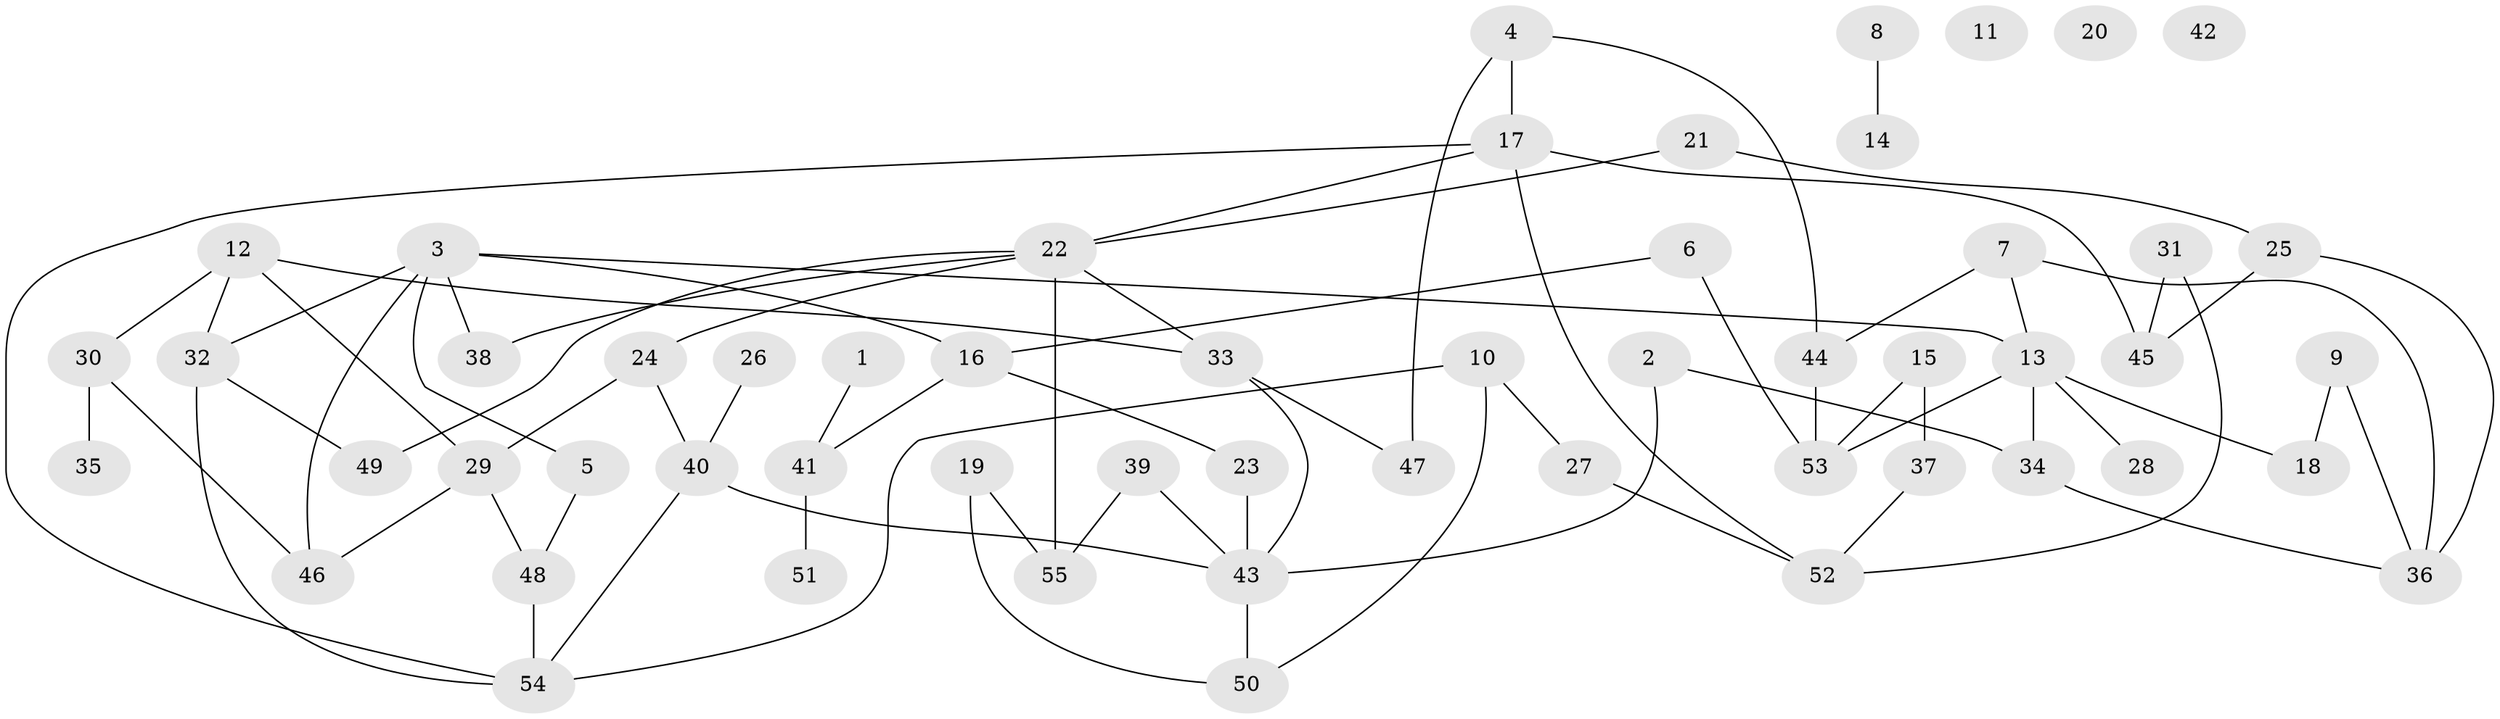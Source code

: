 // Generated by graph-tools (version 1.1) at 2025/00/03/09/25 03:00:55]
// undirected, 55 vertices, 76 edges
graph export_dot {
graph [start="1"]
  node [color=gray90,style=filled];
  1;
  2;
  3;
  4;
  5;
  6;
  7;
  8;
  9;
  10;
  11;
  12;
  13;
  14;
  15;
  16;
  17;
  18;
  19;
  20;
  21;
  22;
  23;
  24;
  25;
  26;
  27;
  28;
  29;
  30;
  31;
  32;
  33;
  34;
  35;
  36;
  37;
  38;
  39;
  40;
  41;
  42;
  43;
  44;
  45;
  46;
  47;
  48;
  49;
  50;
  51;
  52;
  53;
  54;
  55;
  1 -- 41;
  2 -- 34;
  2 -- 43;
  3 -- 5;
  3 -- 13;
  3 -- 16;
  3 -- 32;
  3 -- 38;
  3 -- 46;
  4 -- 17;
  4 -- 44;
  4 -- 47;
  5 -- 48;
  6 -- 16;
  6 -- 53;
  7 -- 13;
  7 -- 36;
  7 -- 44;
  8 -- 14;
  9 -- 18;
  9 -- 36;
  10 -- 27;
  10 -- 50;
  10 -- 54;
  12 -- 29;
  12 -- 30;
  12 -- 32;
  12 -- 33;
  13 -- 18;
  13 -- 28;
  13 -- 34;
  13 -- 53;
  15 -- 37;
  15 -- 53;
  16 -- 23;
  16 -- 41;
  17 -- 22;
  17 -- 45;
  17 -- 52;
  17 -- 54;
  19 -- 50;
  19 -- 55;
  21 -- 22;
  21 -- 25;
  22 -- 24;
  22 -- 33;
  22 -- 38;
  22 -- 49;
  22 -- 55;
  23 -- 43;
  24 -- 29;
  24 -- 40;
  25 -- 36;
  25 -- 45;
  26 -- 40;
  27 -- 52;
  29 -- 46;
  29 -- 48;
  30 -- 35;
  30 -- 46;
  31 -- 45;
  31 -- 52;
  32 -- 49;
  32 -- 54;
  33 -- 43;
  33 -- 47;
  34 -- 36;
  37 -- 52;
  39 -- 43;
  39 -- 55;
  40 -- 43;
  40 -- 54;
  41 -- 51;
  43 -- 50;
  44 -- 53;
  48 -- 54;
}
